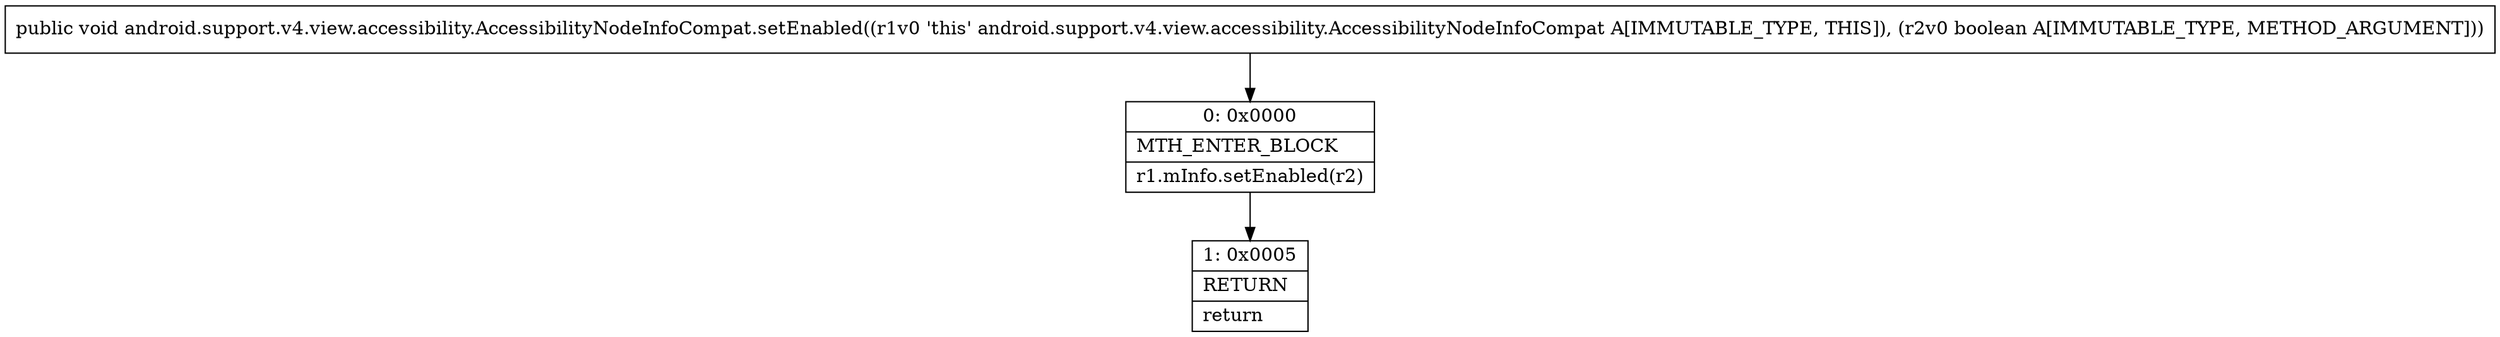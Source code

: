 digraph "CFG forandroid.support.v4.view.accessibility.AccessibilityNodeInfoCompat.setEnabled(Z)V" {
Node_0 [shape=record,label="{0\:\ 0x0000|MTH_ENTER_BLOCK\l|r1.mInfo.setEnabled(r2)\l}"];
Node_1 [shape=record,label="{1\:\ 0x0005|RETURN\l|return\l}"];
MethodNode[shape=record,label="{public void android.support.v4.view.accessibility.AccessibilityNodeInfoCompat.setEnabled((r1v0 'this' android.support.v4.view.accessibility.AccessibilityNodeInfoCompat A[IMMUTABLE_TYPE, THIS]), (r2v0 boolean A[IMMUTABLE_TYPE, METHOD_ARGUMENT])) }"];
MethodNode -> Node_0;
Node_0 -> Node_1;
}

